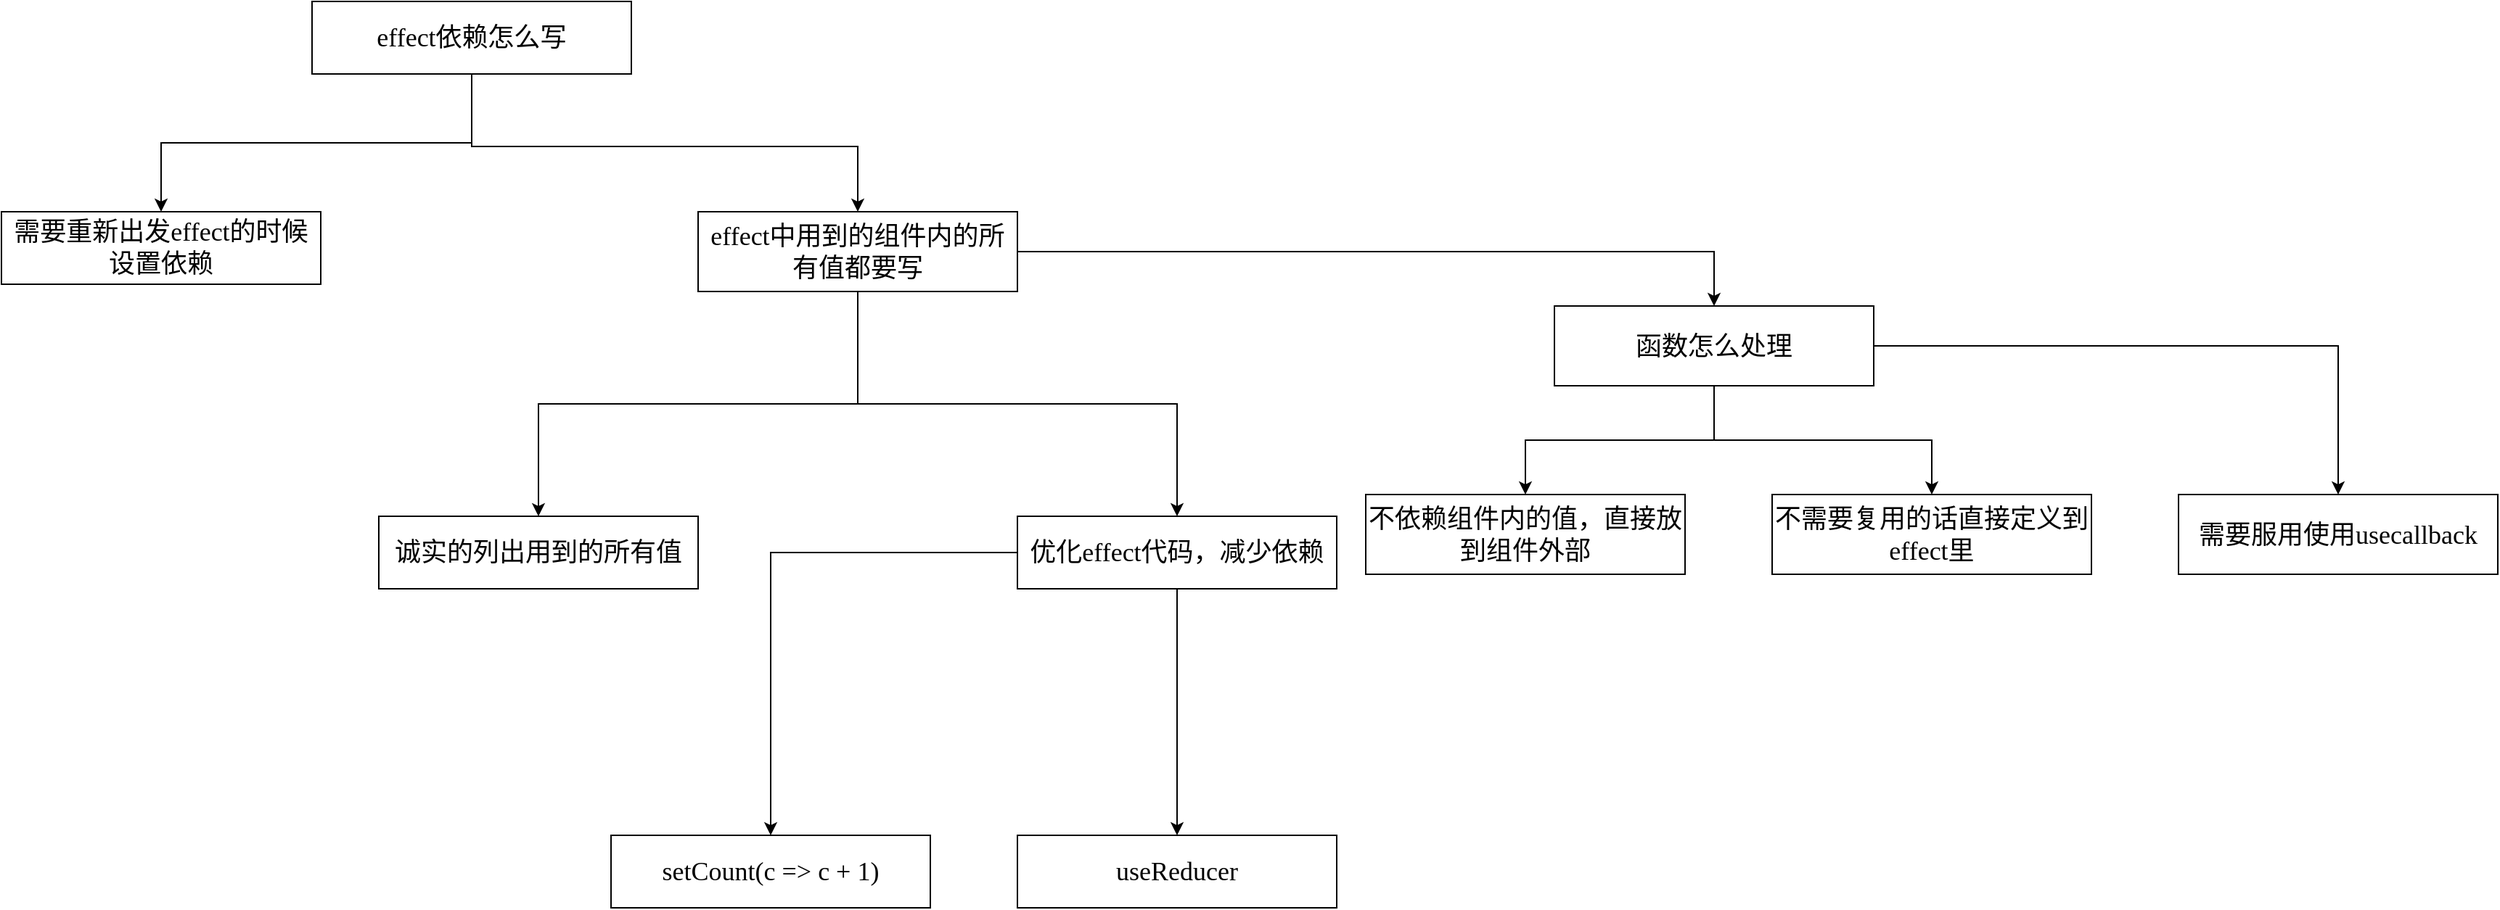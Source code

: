 <mxfile version="21.2.1" type="github">
  <diagram name="第 1 页" id="D8tcN228kwnV6EkPNY0M">
    <mxGraphModel dx="1349" dy="771" grid="1" gridSize="10" guides="1" tooltips="1" connect="1" arrows="1" fold="1" page="1" pageScale="1" pageWidth="827" pageHeight="1169" math="0" shadow="0">
      <root>
        <mxCell id="0" />
        <mxCell id="1" parent="0" />
        <mxCell id="trFkUXKZbY9hSqSyPZKR-3" style="edgeStyle=orthogonalEdgeStyle;rounded=0;orthogonalLoop=1;jettySize=auto;html=1;" edge="1" parent="1" source="trFkUXKZbY9hSqSyPZKR-1" target="trFkUXKZbY9hSqSyPZKR-2">
          <mxGeometry relative="1" as="geometry" />
        </mxCell>
        <mxCell id="trFkUXKZbY9hSqSyPZKR-5" style="edgeStyle=orthogonalEdgeStyle;rounded=0;orthogonalLoop=1;jettySize=auto;html=1;" edge="1" parent="1" source="trFkUXKZbY9hSqSyPZKR-1" target="trFkUXKZbY9hSqSyPZKR-4">
          <mxGeometry relative="1" as="geometry">
            <Array as="points">
              <mxPoint x="414" y="160" />
              <mxPoint x="680" y="160" />
            </Array>
          </mxGeometry>
        </mxCell>
        <mxCell id="trFkUXKZbY9hSqSyPZKR-1" value="&lt;font style=&quot;font-size: 18px;&quot; face=&quot;Times New Roman&quot;&gt;effect依赖怎么写&lt;/font&gt;" style="rounded=0;whiteSpace=wrap;html=1;" vertex="1" parent="1">
          <mxGeometry x="304" y="60" width="220" height="50" as="geometry" />
        </mxCell>
        <mxCell id="trFkUXKZbY9hSqSyPZKR-2" value="&lt;font face=&quot;Times New Roman&quot;&gt;&lt;span style=&quot;font-size: 18px;&quot;&gt;需要重新出发effect的时候设置依赖&lt;/span&gt;&lt;/font&gt;" style="rounded=0;whiteSpace=wrap;html=1;" vertex="1" parent="1">
          <mxGeometry x="90" y="205" width="220" height="50" as="geometry" />
        </mxCell>
        <mxCell id="trFkUXKZbY9hSqSyPZKR-7" style="edgeStyle=orthogonalEdgeStyle;rounded=0;orthogonalLoop=1;jettySize=auto;html=1;" edge="1" parent="1" source="trFkUXKZbY9hSqSyPZKR-4" target="trFkUXKZbY9hSqSyPZKR-6">
          <mxGeometry relative="1" as="geometry" />
        </mxCell>
        <mxCell id="trFkUXKZbY9hSqSyPZKR-9" style="edgeStyle=orthogonalEdgeStyle;rounded=0;orthogonalLoop=1;jettySize=auto;html=1;" edge="1" parent="1" source="trFkUXKZbY9hSqSyPZKR-4" target="trFkUXKZbY9hSqSyPZKR-8">
          <mxGeometry relative="1" as="geometry" />
        </mxCell>
        <mxCell id="trFkUXKZbY9hSqSyPZKR-16" style="edgeStyle=orthogonalEdgeStyle;rounded=0;orthogonalLoop=1;jettySize=auto;html=1;" edge="1" parent="1" source="trFkUXKZbY9hSqSyPZKR-4" target="trFkUXKZbY9hSqSyPZKR-15">
          <mxGeometry relative="1" as="geometry" />
        </mxCell>
        <mxCell id="trFkUXKZbY9hSqSyPZKR-4" value="&lt;font style=&quot;font-size: 18px;&quot; face=&quot;Times New Roman&quot;&gt;effect中用到的组件内的所有值都要写&lt;/font&gt;" style="rounded=0;whiteSpace=wrap;html=1;" vertex="1" parent="1">
          <mxGeometry x="570" y="205" width="220" height="55" as="geometry" />
        </mxCell>
        <mxCell id="trFkUXKZbY9hSqSyPZKR-6" value="&lt;font face=&quot;Times New Roman&quot;&gt;&lt;span style=&quot;font-size: 18px;&quot;&gt;诚实的列出用到的所有值&lt;/span&gt;&lt;/font&gt;" style="rounded=0;whiteSpace=wrap;html=1;" vertex="1" parent="1">
          <mxGeometry x="350" y="415" width="220" height="50" as="geometry" />
        </mxCell>
        <mxCell id="trFkUXKZbY9hSqSyPZKR-11" style="edgeStyle=orthogonalEdgeStyle;rounded=0;orthogonalLoop=1;jettySize=auto;html=1;" edge="1" parent="1" source="trFkUXKZbY9hSqSyPZKR-8" target="trFkUXKZbY9hSqSyPZKR-10">
          <mxGeometry relative="1" as="geometry" />
        </mxCell>
        <mxCell id="trFkUXKZbY9hSqSyPZKR-13" style="edgeStyle=orthogonalEdgeStyle;rounded=0;orthogonalLoop=1;jettySize=auto;html=1;" edge="1" parent="1" source="trFkUXKZbY9hSqSyPZKR-8" target="trFkUXKZbY9hSqSyPZKR-12">
          <mxGeometry relative="1" as="geometry" />
        </mxCell>
        <mxCell id="trFkUXKZbY9hSqSyPZKR-8" value="&lt;font style=&quot;font-size: 18px;&quot; face=&quot;Times New Roman&quot;&gt;优化effect代码，减少依赖&lt;/font&gt;" style="rounded=0;whiteSpace=wrap;html=1;" vertex="1" parent="1">
          <mxGeometry x="790" y="415" width="220" height="50" as="geometry" />
        </mxCell>
        <mxCell id="trFkUXKZbY9hSqSyPZKR-10" value="&lt;font face=&quot;Times New Roman&quot;&gt;&lt;span style=&quot;font-size: 18px;&quot;&gt;setCount(c =&amp;gt; c + 1)&lt;/span&gt;&lt;/font&gt;" style="rounded=0;whiteSpace=wrap;html=1;" vertex="1" parent="1">
          <mxGeometry x="510" y="635" width="220" height="50" as="geometry" />
        </mxCell>
        <mxCell id="trFkUXKZbY9hSqSyPZKR-12" value="&lt;font style=&quot;font-size: 18px;&quot; face=&quot;Times New Roman&quot;&gt;useReducer&lt;/font&gt;" style="rounded=0;whiteSpace=wrap;html=1;" vertex="1" parent="1">
          <mxGeometry x="790" y="635" width="220" height="50" as="geometry" />
        </mxCell>
        <mxCell id="trFkUXKZbY9hSqSyPZKR-18" style="edgeStyle=orthogonalEdgeStyle;rounded=0;orthogonalLoop=1;jettySize=auto;html=1;" edge="1" parent="1" source="trFkUXKZbY9hSqSyPZKR-15" target="trFkUXKZbY9hSqSyPZKR-17">
          <mxGeometry relative="1" as="geometry" />
        </mxCell>
        <mxCell id="trFkUXKZbY9hSqSyPZKR-20" style="edgeStyle=orthogonalEdgeStyle;rounded=0;orthogonalLoop=1;jettySize=auto;html=1;" edge="1" parent="1" source="trFkUXKZbY9hSqSyPZKR-15" target="trFkUXKZbY9hSqSyPZKR-19">
          <mxGeometry relative="1" as="geometry" />
        </mxCell>
        <mxCell id="trFkUXKZbY9hSqSyPZKR-22" style="edgeStyle=orthogonalEdgeStyle;rounded=0;orthogonalLoop=1;jettySize=auto;html=1;" edge="1" parent="1" source="trFkUXKZbY9hSqSyPZKR-15" target="trFkUXKZbY9hSqSyPZKR-21">
          <mxGeometry relative="1" as="geometry" />
        </mxCell>
        <mxCell id="trFkUXKZbY9hSqSyPZKR-15" value="&lt;font face=&quot;Times New Roman&quot;&gt;&lt;span style=&quot;font-size: 18px;&quot;&gt;函数怎么处理&lt;/span&gt;&lt;/font&gt;" style="rounded=0;whiteSpace=wrap;html=1;" vertex="1" parent="1">
          <mxGeometry x="1160" y="270" width="220" height="55" as="geometry" />
        </mxCell>
        <mxCell id="trFkUXKZbY9hSqSyPZKR-17" value="&lt;font face=&quot;Times New Roman&quot;&gt;&lt;span style=&quot;font-size: 18px;&quot;&gt;不依赖组件内的值，直接放到组件外部&lt;/span&gt;&lt;/font&gt;" style="rounded=0;whiteSpace=wrap;html=1;" vertex="1" parent="1">
          <mxGeometry x="1030" y="400" width="220" height="55" as="geometry" />
        </mxCell>
        <mxCell id="trFkUXKZbY9hSqSyPZKR-19" value="&lt;font face=&quot;Times New Roman&quot;&gt;&lt;span style=&quot;font-size: 18px;&quot;&gt;不需要复用的话直接定义到effect里&lt;/span&gt;&lt;/font&gt;" style="rounded=0;whiteSpace=wrap;html=1;" vertex="1" parent="1">
          <mxGeometry x="1310" y="400" width="220" height="55" as="geometry" />
        </mxCell>
        <mxCell id="trFkUXKZbY9hSqSyPZKR-21" value="&lt;font face=&quot;Times New Roman&quot;&gt;&lt;span style=&quot;font-size: 18px;&quot;&gt;需要服用使用usecallback&lt;/span&gt;&lt;/font&gt;" style="rounded=0;whiteSpace=wrap;html=1;" vertex="1" parent="1">
          <mxGeometry x="1590" y="400" width="220" height="55" as="geometry" />
        </mxCell>
      </root>
    </mxGraphModel>
  </diagram>
</mxfile>

